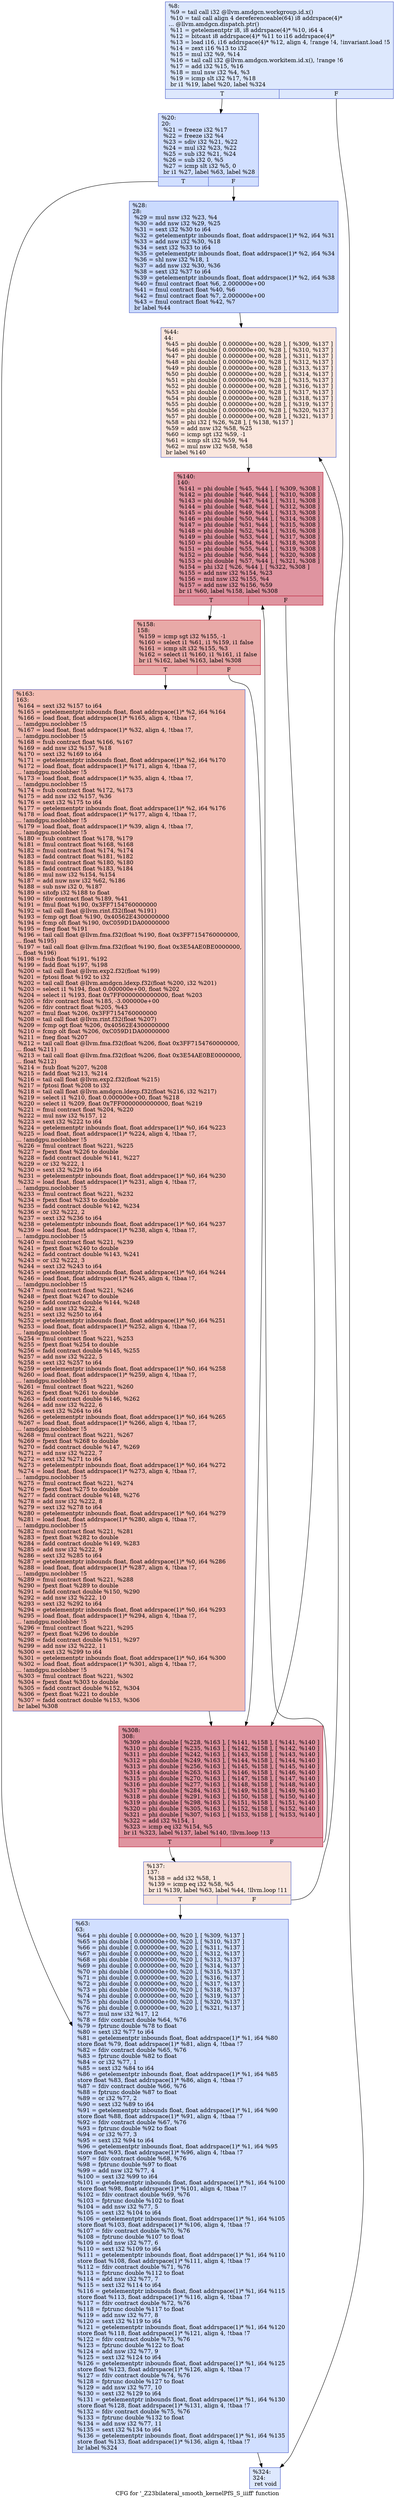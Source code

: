 digraph "CFG for '_Z23bilateral_smooth_kernelPfS_S_iiiff' function" {
	label="CFG for '_Z23bilateral_smooth_kernelPfS_S_iiiff' function";

	Node0x5e06510 [shape=record,color="#3d50c3ff", style=filled, fillcolor="#b2ccfb70",label="{%8:\l  %9 = tail call i32 @llvm.amdgcn.workgroup.id.x()\l  %10 = tail call align 4 dereferenceable(64) i8 addrspace(4)*\l... @llvm.amdgcn.dispatch.ptr()\l  %11 = getelementptr i8, i8 addrspace(4)* %10, i64 4\l  %12 = bitcast i8 addrspace(4)* %11 to i16 addrspace(4)*\l  %13 = load i16, i16 addrspace(4)* %12, align 4, !range !4, !invariant.load !5\l  %14 = zext i16 %13 to i32\l  %15 = mul i32 %9, %14\l  %16 = tail call i32 @llvm.amdgcn.workitem.id.x(), !range !6\l  %17 = add i32 %15, %16\l  %18 = mul nsw i32 %4, %3\l  %19 = icmp slt i32 %17, %18\l  br i1 %19, label %20, label %324\l|{<s0>T|<s1>F}}"];
	Node0x5e06510:s0 -> Node0x5e08510;
	Node0x5e06510:s1 -> Node0x5e085a0;
	Node0x5e08510 [shape=record,color="#3d50c3ff", style=filled, fillcolor="#96b7ff70",label="{%20:\l20:                                               \l  %21 = freeze i32 %17\l  %22 = freeze i32 %4\l  %23 = sdiv i32 %21, %22\l  %24 = mul i32 %23, %22\l  %25 = sub i32 %21, %24\l  %26 = sub i32 0, %5\l  %27 = icmp slt i32 %5, 0\l  br i1 %27, label %63, label %28\l|{<s0>T|<s1>F}}"];
	Node0x5e08510:s0 -> Node0x5e08a90;
	Node0x5e08510:s1 -> Node0x5e08ae0;
	Node0x5e08ae0 [shape=record,color="#3d50c3ff", style=filled, fillcolor="#88abfd70",label="{%28:\l28:                                               \l  %29 = mul nsw i32 %23, %4\l  %30 = add nsw i32 %29, %25\l  %31 = sext i32 %30 to i64\l  %32 = getelementptr inbounds float, float addrspace(1)* %2, i64 %31\l  %33 = add nsw i32 %30, %18\l  %34 = sext i32 %33 to i64\l  %35 = getelementptr inbounds float, float addrspace(1)* %2, i64 %34\l  %36 = shl nsw i32 %18, 1\l  %37 = add nsw i32 %30, %36\l  %38 = sext i32 %37 to i64\l  %39 = getelementptr inbounds float, float addrspace(1)* %2, i64 %38\l  %40 = fmul contract float %6, 2.000000e+00\l  %41 = fmul contract float %40, %6\l  %42 = fmul contract float %7, 2.000000e+00\l  %43 = fmul contract float %42, %7\l  br label %44\l}"];
	Node0x5e08ae0 -> Node0x5e09fb0;
	Node0x5e09fb0 [shape=record,color="#3d50c3ff", style=filled, fillcolor="#f3c7b170",label="{%44:\l44:                                               \l  %45 = phi double [ 0.000000e+00, %28 ], [ %309, %137 ]\l  %46 = phi double [ 0.000000e+00, %28 ], [ %310, %137 ]\l  %47 = phi double [ 0.000000e+00, %28 ], [ %311, %137 ]\l  %48 = phi double [ 0.000000e+00, %28 ], [ %312, %137 ]\l  %49 = phi double [ 0.000000e+00, %28 ], [ %313, %137 ]\l  %50 = phi double [ 0.000000e+00, %28 ], [ %314, %137 ]\l  %51 = phi double [ 0.000000e+00, %28 ], [ %315, %137 ]\l  %52 = phi double [ 0.000000e+00, %28 ], [ %316, %137 ]\l  %53 = phi double [ 0.000000e+00, %28 ], [ %317, %137 ]\l  %54 = phi double [ 0.000000e+00, %28 ], [ %318, %137 ]\l  %55 = phi double [ 0.000000e+00, %28 ], [ %319, %137 ]\l  %56 = phi double [ 0.000000e+00, %28 ], [ %320, %137 ]\l  %57 = phi double [ 0.000000e+00, %28 ], [ %321, %137 ]\l  %58 = phi i32 [ %26, %28 ], [ %138, %137 ]\l  %59 = add nsw i32 %58, %25\l  %60 = icmp sgt i32 %59, -1\l  %61 = icmp slt i32 %59, %4\l  %62 = mul nsw i32 %58, %58\l  br label %140\l}"];
	Node0x5e09fb0 -> Node0x5e0b370;
	Node0x5e08a90 [shape=record,color="#3d50c3ff", style=filled, fillcolor="#96b7ff70",label="{%63:\l63:                                               \l  %64 = phi double [ 0.000000e+00, %20 ], [ %309, %137 ]\l  %65 = phi double [ 0.000000e+00, %20 ], [ %310, %137 ]\l  %66 = phi double [ 0.000000e+00, %20 ], [ %311, %137 ]\l  %67 = phi double [ 0.000000e+00, %20 ], [ %312, %137 ]\l  %68 = phi double [ 0.000000e+00, %20 ], [ %313, %137 ]\l  %69 = phi double [ 0.000000e+00, %20 ], [ %314, %137 ]\l  %70 = phi double [ 0.000000e+00, %20 ], [ %315, %137 ]\l  %71 = phi double [ 0.000000e+00, %20 ], [ %316, %137 ]\l  %72 = phi double [ 0.000000e+00, %20 ], [ %317, %137 ]\l  %73 = phi double [ 0.000000e+00, %20 ], [ %318, %137 ]\l  %74 = phi double [ 0.000000e+00, %20 ], [ %319, %137 ]\l  %75 = phi double [ 0.000000e+00, %20 ], [ %320, %137 ]\l  %76 = phi double [ 0.000000e+00, %20 ], [ %321, %137 ]\l  %77 = mul nsw i32 %17, 12\l  %78 = fdiv contract double %64, %76\l  %79 = fptrunc double %78 to float\l  %80 = sext i32 %77 to i64\l  %81 = getelementptr inbounds float, float addrspace(1)* %1, i64 %80\l  store float %79, float addrspace(1)* %81, align 4, !tbaa !7\l  %82 = fdiv contract double %65, %76\l  %83 = fptrunc double %82 to float\l  %84 = or i32 %77, 1\l  %85 = sext i32 %84 to i64\l  %86 = getelementptr inbounds float, float addrspace(1)* %1, i64 %85\l  store float %83, float addrspace(1)* %86, align 4, !tbaa !7\l  %87 = fdiv contract double %66, %76\l  %88 = fptrunc double %87 to float\l  %89 = or i32 %77, 2\l  %90 = sext i32 %89 to i64\l  %91 = getelementptr inbounds float, float addrspace(1)* %1, i64 %90\l  store float %88, float addrspace(1)* %91, align 4, !tbaa !7\l  %92 = fdiv contract double %67, %76\l  %93 = fptrunc double %92 to float\l  %94 = or i32 %77, 3\l  %95 = sext i32 %94 to i64\l  %96 = getelementptr inbounds float, float addrspace(1)* %1, i64 %95\l  store float %93, float addrspace(1)* %96, align 4, !tbaa !7\l  %97 = fdiv contract double %68, %76\l  %98 = fptrunc double %97 to float\l  %99 = add nsw i32 %77, 4\l  %100 = sext i32 %99 to i64\l  %101 = getelementptr inbounds float, float addrspace(1)* %1, i64 %100\l  store float %98, float addrspace(1)* %101, align 4, !tbaa !7\l  %102 = fdiv contract double %69, %76\l  %103 = fptrunc double %102 to float\l  %104 = add nsw i32 %77, 5\l  %105 = sext i32 %104 to i64\l  %106 = getelementptr inbounds float, float addrspace(1)* %1, i64 %105\l  store float %103, float addrspace(1)* %106, align 4, !tbaa !7\l  %107 = fdiv contract double %70, %76\l  %108 = fptrunc double %107 to float\l  %109 = add nsw i32 %77, 6\l  %110 = sext i32 %109 to i64\l  %111 = getelementptr inbounds float, float addrspace(1)* %1, i64 %110\l  store float %108, float addrspace(1)* %111, align 4, !tbaa !7\l  %112 = fdiv contract double %71, %76\l  %113 = fptrunc double %112 to float\l  %114 = add nsw i32 %77, 7\l  %115 = sext i32 %114 to i64\l  %116 = getelementptr inbounds float, float addrspace(1)* %1, i64 %115\l  store float %113, float addrspace(1)* %116, align 4, !tbaa !7\l  %117 = fdiv contract double %72, %76\l  %118 = fptrunc double %117 to float\l  %119 = add nsw i32 %77, 8\l  %120 = sext i32 %119 to i64\l  %121 = getelementptr inbounds float, float addrspace(1)* %1, i64 %120\l  store float %118, float addrspace(1)* %121, align 4, !tbaa !7\l  %122 = fdiv contract double %73, %76\l  %123 = fptrunc double %122 to float\l  %124 = add nsw i32 %77, 9\l  %125 = sext i32 %124 to i64\l  %126 = getelementptr inbounds float, float addrspace(1)* %1, i64 %125\l  store float %123, float addrspace(1)* %126, align 4, !tbaa !7\l  %127 = fdiv contract double %74, %76\l  %128 = fptrunc double %127 to float\l  %129 = add nsw i32 %77, 10\l  %130 = sext i32 %129 to i64\l  %131 = getelementptr inbounds float, float addrspace(1)* %1, i64 %130\l  store float %128, float addrspace(1)* %131, align 4, !tbaa !7\l  %132 = fdiv contract double %75, %76\l  %133 = fptrunc double %132 to float\l  %134 = add nsw i32 %77, 11\l  %135 = sext i32 %134 to i64\l  %136 = getelementptr inbounds float, float addrspace(1)* %1, i64 %135\l  store float %133, float addrspace(1)* %136, align 4, !tbaa !7\l  br label %324\l}"];
	Node0x5e08a90 -> Node0x5e085a0;
	Node0x5e0a120 [shape=record,color="#3d50c3ff", style=filled, fillcolor="#f3c7b170",label="{%137:\l137:                                              \l  %138 = add i32 %58, 1\l  %139 = icmp eq i32 %58, %5\l  br i1 %139, label %63, label %44, !llvm.loop !11\l|{<s0>T|<s1>F}}"];
	Node0x5e0a120:s0 -> Node0x5e08a90;
	Node0x5e0a120:s1 -> Node0x5e09fb0;
	Node0x5e0b370 [shape=record,color="#b70d28ff", style=filled, fillcolor="#b70d2870",label="{%140:\l140:                                              \l  %141 = phi double [ %45, %44 ], [ %309, %308 ]\l  %142 = phi double [ %46, %44 ], [ %310, %308 ]\l  %143 = phi double [ %47, %44 ], [ %311, %308 ]\l  %144 = phi double [ %48, %44 ], [ %312, %308 ]\l  %145 = phi double [ %49, %44 ], [ %313, %308 ]\l  %146 = phi double [ %50, %44 ], [ %314, %308 ]\l  %147 = phi double [ %51, %44 ], [ %315, %308 ]\l  %148 = phi double [ %52, %44 ], [ %316, %308 ]\l  %149 = phi double [ %53, %44 ], [ %317, %308 ]\l  %150 = phi double [ %54, %44 ], [ %318, %308 ]\l  %151 = phi double [ %55, %44 ], [ %319, %308 ]\l  %152 = phi double [ %56, %44 ], [ %320, %308 ]\l  %153 = phi double [ %57, %44 ], [ %321, %308 ]\l  %154 = phi i32 [ %26, %44 ], [ %322, %308 ]\l  %155 = add nsw i32 %154, %23\l  %156 = mul nsw i32 %155, %4\l  %157 = add nsw i32 %156, %59\l  br i1 %60, label %158, label %308\l|{<s0>T|<s1>F}}"];
	Node0x5e0b370:s0 -> Node0x5e10200;
	Node0x5e0b370:s1 -> Node0x5e0f620;
	Node0x5e10200 [shape=record,color="#b70d28ff", style=filled, fillcolor="#ca3b3770",label="{%158:\l158:                                              \l  %159 = icmp sgt i32 %155, -1\l  %160 = select i1 %61, i1 %159, i1 false\l  %161 = icmp slt i32 %155, %3\l  %162 = select i1 %160, i1 %161, i1 false\l  br i1 %162, label %163, label %308\l|{<s0>T|<s1>F}}"];
	Node0x5e10200:s0 -> Node0x5e105c0;
	Node0x5e10200:s1 -> Node0x5e0f620;
	Node0x5e105c0 [shape=record,color="#3d50c3ff", style=filled, fillcolor="#e1675170",label="{%163:\l163:                                              \l  %164 = sext i32 %157 to i64\l  %165 = getelementptr inbounds float, float addrspace(1)* %2, i64 %164\l  %166 = load float, float addrspace(1)* %165, align 4, !tbaa !7,\l... !amdgpu.noclobber !5\l  %167 = load float, float addrspace(1)* %32, align 4, !tbaa !7,\l... !amdgpu.noclobber !5\l  %168 = fsub contract float %166, %167\l  %169 = add nsw i32 %157, %18\l  %170 = sext i32 %169 to i64\l  %171 = getelementptr inbounds float, float addrspace(1)* %2, i64 %170\l  %172 = load float, float addrspace(1)* %171, align 4, !tbaa !7,\l... !amdgpu.noclobber !5\l  %173 = load float, float addrspace(1)* %35, align 4, !tbaa !7,\l... !amdgpu.noclobber !5\l  %174 = fsub contract float %172, %173\l  %175 = add nsw i32 %157, %36\l  %176 = sext i32 %175 to i64\l  %177 = getelementptr inbounds float, float addrspace(1)* %2, i64 %176\l  %178 = load float, float addrspace(1)* %177, align 4, !tbaa !7,\l... !amdgpu.noclobber !5\l  %179 = load float, float addrspace(1)* %39, align 4, !tbaa !7,\l... !amdgpu.noclobber !5\l  %180 = fsub contract float %178, %179\l  %181 = fmul contract float %168, %168\l  %182 = fmul contract float %174, %174\l  %183 = fadd contract float %181, %182\l  %184 = fmul contract float %180, %180\l  %185 = fadd contract float %183, %184\l  %186 = mul nsw i32 %154, %154\l  %187 = add nuw nsw i32 %62, %186\l  %188 = sub nsw i32 0, %187\l  %189 = sitofp i32 %188 to float\l  %190 = fdiv contract float %189, %41\l  %191 = fmul float %190, 0x3FF7154760000000\l  %192 = tail call float @llvm.rint.f32(float %191)\l  %193 = fcmp ogt float %190, 0x40562E4300000000\l  %194 = fcmp olt float %190, 0xC059D1DA00000000\l  %195 = fneg float %191\l  %196 = tail call float @llvm.fma.f32(float %190, float 0x3FF7154760000000,\l... float %195)\l  %197 = tail call float @llvm.fma.f32(float %190, float 0x3E54AE0BE0000000,\l... float %196)\l  %198 = fsub float %191, %192\l  %199 = fadd float %197, %198\l  %200 = tail call float @llvm.exp2.f32(float %199)\l  %201 = fptosi float %192 to i32\l  %202 = tail call float @llvm.amdgcn.ldexp.f32(float %200, i32 %201)\l  %203 = select i1 %194, float 0.000000e+00, float %202\l  %204 = select i1 %193, float 0x7FF0000000000000, float %203\l  %205 = fdiv contract float %185, -3.000000e+00\l  %206 = fdiv contract float %205, %43\l  %207 = fmul float %206, 0x3FF7154760000000\l  %208 = tail call float @llvm.rint.f32(float %207)\l  %209 = fcmp ogt float %206, 0x40562E4300000000\l  %210 = fcmp olt float %206, 0xC059D1DA00000000\l  %211 = fneg float %207\l  %212 = tail call float @llvm.fma.f32(float %206, float 0x3FF7154760000000,\l... float %211)\l  %213 = tail call float @llvm.fma.f32(float %206, float 0x3E54AE0BE0000000,\l... float %212)\l  %214 = fsub float %207, %208\l  %215 = fadd float %213, %214\l  %216 = tail call float @llvm.exp2.f32(float %215)\l  %217 = fptosi float %208 to i32\l  %218 = tail call float @llvm.amdgcn.ldexp.f32(float %216, i32 %217)\l  %219 = select i1 %210, float 0.000000e+00, float %218\l  %220 = select i1 %209, float 0x7FF0000000000000, float %219\l  %221 = fmul contract float %204, %220\l  %222 = mul nsw i32 %157, 12\l  %223 = sext i32 %222 to i64\l  %224 = getelementptr inbounds float, float addrspace(1)* %0, i64 %223\l  %225 = load float, float addrspace(1)* %224, align 4, !tbaa !7,\l... !amdgpu.noclobber !5\l  %226 = fmul contract float %221, %225\l  %227 = fpext float %226 to double\l  %228 = fadd contract double %141, %227\l  %229 = or i32 %222, 1\l  %230 = sext i32 %229 to i64\l  %231 = getelementptr inbounds float, float addrspace(1)* %0, i64 %230\l  %232 = load float, float addrspace(1)* %231, align 4, !tbaa !7,\l... !amdgpu.noclobber !5\l  %233 = fmul contract float %221, %232\l  %234 = fpext float %233 to double\l  %235 = fadd contract double %142, %234\l  %236 = or i32 %222, 2\l  %237 = sext i32 %236 to i64\l  %238 = getelementptr inbounds float, float addrspace(1)* %0, i64 %237\l  %239 = load float, float addrspace(1)* %238, align 4, !tbaa !7,\l... !amdgpu.noclobber !5\l  %240 = fmul contract float %221, %239\l  %241 = fpext float %240 to double\l  %242 = fadd contract double %143, %241\l  %243 = or i32 %222, 3\l  %244 = sext i32 %243 to i64\l  %245 = getelementptr inbounds float, float addrspace(1)* %0, i64 %244\l  %246 = load float, float addrspace(1)* %245, align 4, !tbaa !7,\l... !amdgpu.noclobber !5\l  %247 = fmul contract float %221, %246\l  %248 = fpext float %247 to double\l  %249 = fadd contract double %144, %248\l  %250 = add nsw i32 %222, 4\l  %251 = sext i32 %250 to i64\l  %252 = getelementptr inbounds float, float addrspace(1)* %0, i64 %251\l  %253 = load float, float addrspace(1)* %252, align 4, !tbaa !7,\l... !amdgpu.noclobber !5\l  %254 = fmul contract float %221, %253\l  %255 = fpext float %254 to double\l  %256 = fadd contract double %145, %255\l  %257 = add nsw i32 %222, 5\l  %258 = sext i32 %257 to i64\l  %259 = getelementptr inbounds float, float addrspace(1)* %0, i64 %258\l  %260 = load float, float addrspace(1)* %259, align 4, !tbaa !7,\l... !amdgpu.noclobber !5\l  %261 = fmul contract float %221, %260\l  %262 = fpext float %261 to double\l  %263 = fadd contract double %146, %262\l  %264 = add nsw i32 %222, 6\l  %265 = sext i32 %264 to i64\l  %266 = getelementptr inbounds float, float addrspace(1)* %0, i64 %265\l  %267 = load float, float addrspace(1)* %266, align 4, !tbaa !7,\l... !amdgpu.noclobber !5\l  %268 = fmul contract float %221, %267\l  %269 = fpext float %268 to double\l  %270 = fadd contract double %147, %269\l  %271 = add nsw i32 %222, 7\l  %272 = sext i32 %271 to i64\l  %273 = getelementptr inbounds float, float addrspace(1)* %0, i64 %272\l  %274 = load float, float addrspace(1)* %273, align 4, !tbaa !7,\l... !amdgpu.noclobber !5\l  %275 = fmul contract float %221, %274\l  %276 = fpext float %275 to double\l  %277 = fadd contract double %148, %276\l  %278 = add nsw i32 %222, 8\l  %279 = sext i32 %278 to i64\l  %280 = getelementptr inbounds float, float addrspace(1)* %0, i64 %279\l  %281 = load float, float addrspace(1)* %280, align 4, !tbaa !7,\l... !amdgpu.noclobber !5\l  %282 = fmul contract float %221, %281\l  %283 = fpext float %282 to double\l  %284 = fadd contract double %149, %283\l  %285 = add nsw i32 %222, 9\l  %286 = sext i32 %285 to i64\l  %287 = getelementptr inbounds float, float addrspace(1)* %0, i64 %286\l  %288 = load float, float addrspace(1)* %287, align 4, !tbaa !7,\l... !amdgpu.noclobber !5\l  %289 = fmul contract float %221, %288\l  %290 = fpext float %289 to double\l  %291 = fadd contract double %150, %290\l  %292 = add nsw i32 %222, 10\l  %293 = sext i32 %292 to i64\l  %294 = getelementptr inbounds float, float addrspace(1)* %0, i64 %293\l  %295 = load float, float addrspace(1)* %294, align 4, !tbaa !7,\l... !amdgpu.noclobber !5\l  %296 = fmul contract float %221, %295\l  %297 = fpext float %296 to double\l  %298 = fadd contract double %151, %297\l  %299 = add nsw i32 %222, 11\l  %300 = sext i32 %299 to i64\l  %301 = getelementptr inbounds float, float addrspace(1)* %0, i64 %300\l  %302 = load float, float addrspace(1)* %301, align 4, !tbaa !7,\l... !amdgpu.noclobber !5\l  %303 = fmul contract float %221, %302\l  %304 = fpext float %303 to double\l  %305 = fadd contract double %152, %304\l  %306 = fpext float %221 to double\l  %307 = fadd contract double %153, %306\l  br label %308\l}"];
	Node0x5e105c0 -> Node0x5e0f620;
	Node0x5e0f620 [shape=record,color="#b70d28ff", style=filled, fillcolor="#b70d2870",label="{%308:\l308:                                              \l  %309 = phi double [ %228, %163 ], [ %141, %158 ], [ %141, %140 ]\l  %310 = phi double [ %235, %163 ], [ %142, %158 ], [ %142, %140 ]\l  %311 = phi double [ %242, %163 ], [ %143, %158 ], [ %143, %140 ]\l  %312 = phi double [ %249, %163 ], [ %144, %158 ], [ %144, %140 ]\l  %313 = phi double [ %256, %163 ], [ %145, %158 ], [ %145, %140 ]\l  %314 = phi double [ %263, %163 ], [ %146, %158 ], [ %146, %140 ]\l  %315 = phi double [ %270, %163 ], [ %147, %158 ], [ %147, %140 ]\l  %316 = phi double [ %277, %163 ], [ %148, %158 ], [ %148, %140 ]\l  %317 = phi double [ %284, %163 ], [ %149, %158 ], [ %149, %140 ]\l  %318 = phi double [ %291, %163 ], [ %150, %158 ], [ %150, %140 ]\l  %319 = phi double [ %298, %163 ], [ %151, %158 ], [ %151, %140 ]\l  %320 = phi double [ %305, %163 ], [ %152, %158 ], [ %152, %140 ]\l  %321 = phi double [ %307, %163 ], [ %153, %158 ], [ %153, %140 ]\l  %322 = add i32 %154, 1\l  %323 = icmp eq i32 %154, %5\l  br i1 %323, label %137, label %140, !llvm.loop !13\l|{<s0>T|<s1>F}}"];
	Node0x5e0f620:s0 -> Node0x5e0a120;
	Node0x5e0f620:s1 -> Node0x5e0b370;
	Node0x5e085a0 [shape=record,color="#3d50c3ff", style=filled, fillcolor="#b2ccfb70",label="{%324:\l324:                                              \l  ret void\l}"];
}
